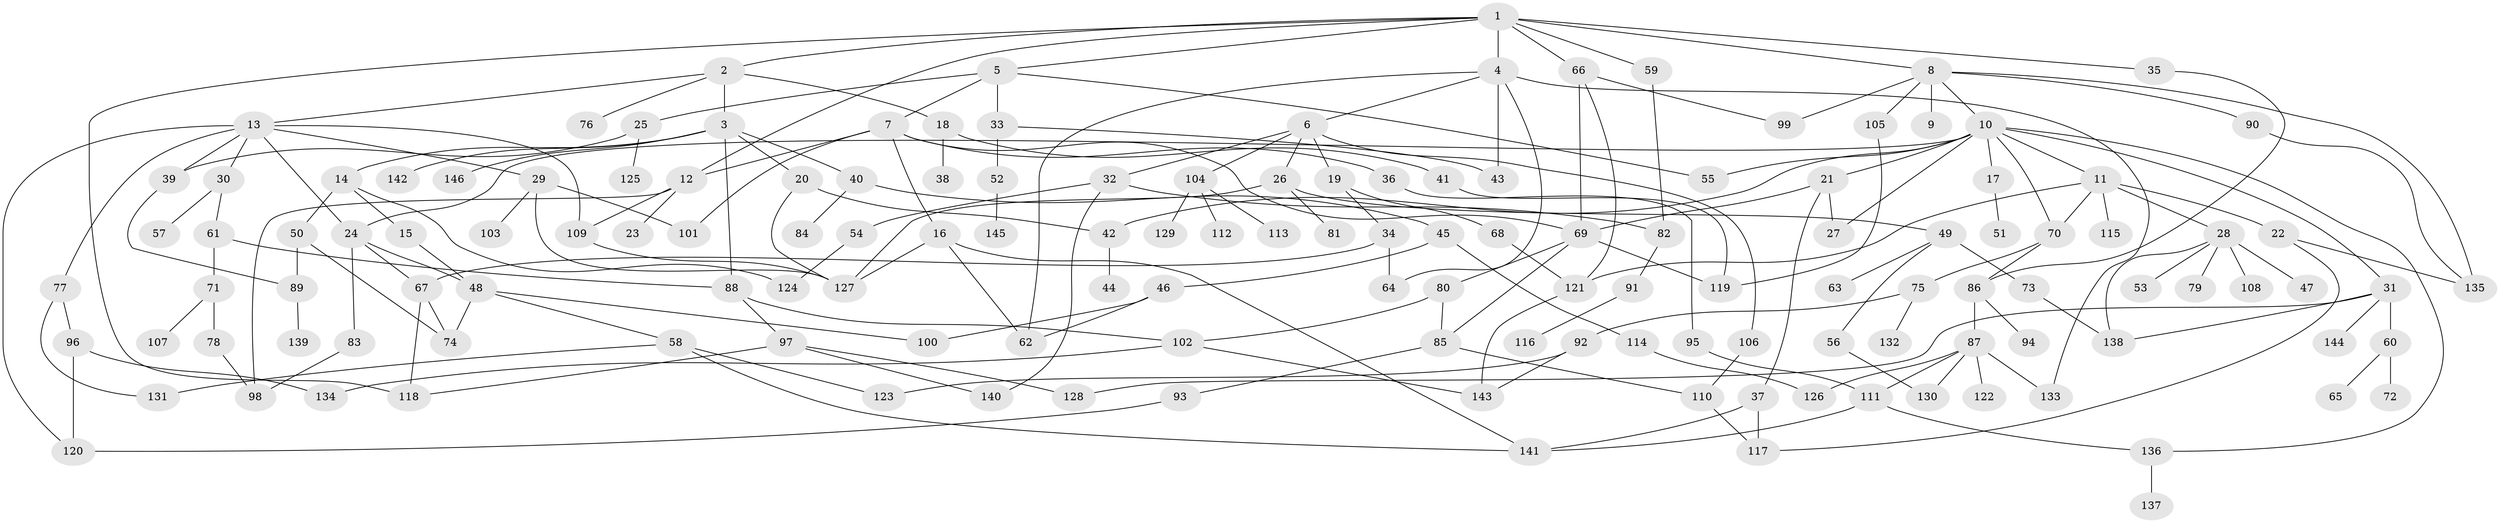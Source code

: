 // coarse degree distribution, {11: 0.01020408163265306, 5: 0.09183673469387756, 6: 0.10204081632653061, 8: 0.02040816326530612, 1: 0.22448979591836735, 13: 0.01020408163265306, 4: 0.09183673469387756, 2: 0.21428571428571427, 3: 0.23469387755102042}
// Generated by graph-tools (version 1.1) at 2025/23/03/03/25 07:23:35]
// undirected, 146 vertices, 209 edges
graph export_dot {
graph [start="1"]
  node [color=gray90,style=filled];
  1;
  2;
  3;
  4;
  5;
  6;
  7;
  8;
  9;
  10;
  11;
  12;
  13;
  14;
  15;
  16;
  17;
  18;
  19;
  20;
  21;
  22;
  23;
  24;
  25;
  26;
  27;
  28;
  29;
  30;
  31;
  32;
  33;
  34;
  35;
  36;
  37;
  38;
  39;
  40;
  41;
  42;
  43;
  44;
  45;
  46;
  47;
  48;
  49;
  50;
  51;
  52;
  53;
  54;
  55;
  56;
  57;
  58;
  59;
  60;
  61;
  62;
  63;
  64;
  65;
  66;
  67;
  68;
  69;
  70;
  71;
  72;
  73;
  74;
  75;
  76;
  77;
  78;
  79;
  80;
  81;
  82;
  83;
  84;
  85;
  86;
  87;
  88;
  89;
  90;
  91;
  92;
  93;
  94;
  95;
  96;
  97;
  98;
  99;
  100;
  101;
  102;
  103;
  104;
  105;
  106;
  107;
  108;
  109;
  110;
  111;
  112;
  113;
  114;
  115;
  116;
  117;
  118;
  119;
  120;
  121;
  122;
  123;
  124;
  125;
  126;
  127;
  128;
  129;
  130;
  131;
  132;
  133;
  134;
  135;
  136;
  137;
  138;
  139;
  140;
  141;
  142;
  143;
  144;
  145;
  146;
  1 -- 2;
  1 -- 4;
  1 -- 5;
  1 -- 8;
  1 -- 35;
  1 -- 59;
  1 -- 66;
  1 -- 118;
  1 -- 12;
  2 -- 3;
  2 -- 13;
  2 -- 18;
  2 -- 76;
  3 -- 14;
  3 -- 20;
  3 -- 40;
  3 -- 142;
  3 -- 146;
  3 -- 88;
  4 -- 6;
  4 -- 43;
  4 -- 62;
  4 -- 64;
  4 -- 133;
  5 -- 7;
  5 -- 25;
  5 -- 33;
  5 -- 55;
  6 -- 19;
  6 -- 26;
  6 -- 32;
  6 -- 104;
  6 -- 106;
  7 -- 12;
  7 -- 16;
  7 -- 36;
  7 -- 69;
  7 -- 101;
  8 -- 9;
  8 -- 10;
  8 -- 90;
  8 -- 105;
  8 -- 99;
  8 -- 135;
  10 -- 11;
  10 -- 17;
  10 -- 21;
  10 -- 31;
  10 -- 70;
  10 -- 27;
  10 -- 42;
  10 -- 24;
  10 -- 136;
  10 -- 55;
  11 -- 22;
  11 -- 28;
  11 -- 70;
  11 -- 115;
  11 -- 121;
  12 -- 23;
  12 -- 98;
  12 -- 109;
  13 -- 24;
  13 -- 29;
  13 -- 30;
  13 -- 39;
  13 -- 77;
  13 -- 109;
  13 -- 120;
  14 -- 15;
  14 -- 50;
  14 -- 124;
  15 -- 48;
  16 -- 127;
  16 -- 62;
  16 -- 141;
  17 -- 51;
  18 -- 38;
  18 -- 41;
  19 -- 34;
  19 -- 68;
  20 -- 42;
  20 -- 127;
  21 -- 27;
  21 -- 37;
  21 -- 69;
  22 -- 117;
  22 -- 135;
  24 -- 83;
  24 -- 67;
  24 -- 48;
  25 -- 125;
  25 -- 39;
  26 -- 49;
  26 -- 81;
  26 -- 127;
  28 -- 47;
  28 -- 53;
  28 -- 79;
  28 -- 108;
  28 -- 138;
  29 -- 103;
  29 -- 127;
  29 -- 101;
  30 -- 57;
  30 -- 61;
  31 -- 60;
  31 -- 128;
  31 -- 144;
  31 -- 138;
  32 -- 54;
  32 -- 82;
  32 -- 140;
  33 -- 52;
  33 -- 43;
  34 -- 67;
  34 -- 64;
  35 -- 86;
  36 -- 95;
  37 -- 117;
  37 -- 141;
  39 -- 89;
  40 -- 45;
  40 -- 84;
  41 -- 119;
  42 -- 44;
  45 -- 46;
  45 -- 114;
  46 -- 100;
  46 -- 62;
  48 -- 58;
  48 -- 100;
  48 -- 74;
  49 -- 56;
  49 -- 63;
  49 -- 73;
  50 -- 74;
  50 -- 89;
  52 -- 145;
  54 -- 124;
  56 -- 130;
  58 -- 123;
  58 -- 131;
  58 -- 141;
  59 -- 82;
  60 -- 65;
  60 -- 72;
  61 -- 71;
  61 -- 88;
  66 -- 99;
  66 -- 121;
  66 -- 69;
  67 -- 118;
  67 -- 74;
  68 -- 121;
  69 -- 80;
  69 -- 85;
  69 -- 119;
  70 -- 75;
  70 -- 86;
  71 -- 78;
  71 -- 107;
  73 -- 138;
  75 -- 92;
  75 -- 132;
  77 -- 96;
  77 -- 131;
  78 -- 98;
  80 -- 85;
  80 -- 102;
  82 -- 91;
  83 -- 98;
  85 -- 93;
  85 -- 110;
  86 -- 87;
  86 -- 94;
  87 -- 122;
  87 -- 126;
  87 -- 130;
  87 -- 133;
  87 -- 111;
  88 -- 97;
  88 -- 102;
  89 -- 139;
  90 -- 135;
  91 -- 116;
  92 -- 143;
  92 -- 123;
  93 -- 120;
  95 -- 111;
  96 -- 120;
  96 -- 134;
  97 -- 118;
  97 -- 140;
  97 -- 128;
  102 -- 134;
  102 -- 143;
  104 -- 112;
  104 -- 113;
  104 -- 129;
  105 -- 119;
  106 -- 110;
  109 -- 127;
  110 -- 117;
  111 -- 136;
  111 -- 141;
  114 -- 126;
  121 -- 143;
  136 -- 137;
}
